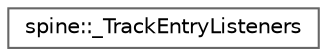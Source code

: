 digraph "类继承关系图"
{
 // LATEX_PDF_SIZE
  bgcolor="transparent";
  edge [fontname=Helvetica,fontsize=10,labelfontname=Helvetica,labelfontsize=10];
  node [fontname=Helvetica,fontsize=10,shape=box,height=0.2,width=0.4];
  rankdir="LR";
  Node0 [id="Node000000",label="spine::_TrackEntryListeners",height=0.2,width=0.4,color="grey40", fillcolor="white", style="filled",URL="$structspine_1_1___track_entry_listeners.html",tooltip=" "];
}

